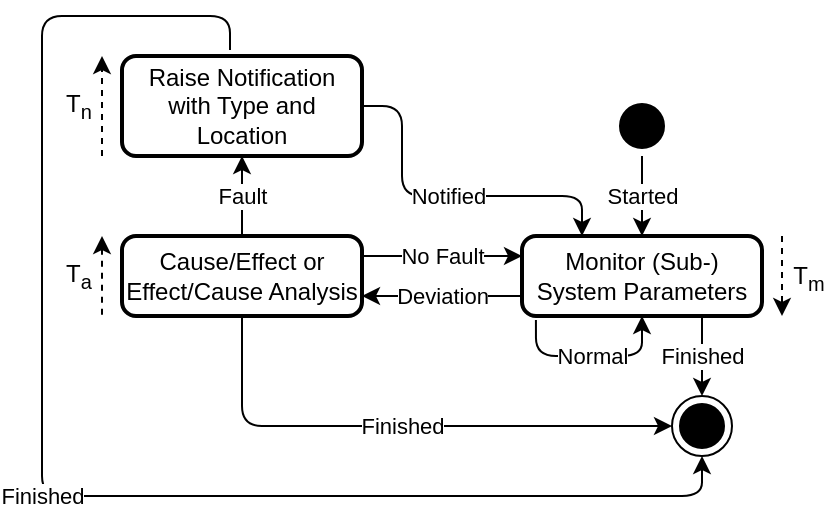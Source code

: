 <mxfile version="13.1.3" type="device"><diagram id="C5RBs43oDa-KdzZeNtuy" name="Page-1"><mxGraphModel dx="786" dy="442" grid="1" gridSize="10" guides="1" tooltips="1" connect="1" arrows="1" fold="1" page="1" pageScale="1" pageWidth="827" pageHeight="1169" math="0" shadow="0"><root><mxCell id="WIyWlLk6GJQsqaUBKTNV-0"/><mxCell id="WIyWlLk6GJQsqaUBKTNV-1" parent="WIyWlLk6GJQsqaUBKTNV-0"/><mxCell id="gS6o8VqeqXPsHkakJWrJ-3" value="Monitor (Sub-) System Parameters" style="rounded=1;whiteSpace=wrap;html=1;absoluteArcSize=1;arcSize=14;strokeWidth=2;" parent="WIyWlLk6GJQsqaUBKTNV-1" vertex="1"><mxGeometry x="320" y="360" width="120" height="40" as="geometry"/></mxCell><mxCell id="gS6o8VqeqXPsHkakJWrJ-13" value="Cause/Effect or Effect/Cause Analysis" style="rounded=1;whiteSpace=wrap;html=1;absoluteArcSize=1;arcSize=14;strokeWidth=2;" parent="WIyWlLk6GJQsqaUBKTNV-1" vertex="1"><mxGeometry x="120" y="360" width="120" height="40" as="geometry"/></mxCell><mxCell id="gS6o8VqeqXPsHkakJWrJ-45" value="" style="endArrow=none;html=1;dashed=1;startArrow=classic;startFill=1;endFill=0;" parent="WIyWlLk6GJQsqaUBKTNV-1" edge="1"><mxGeometry width="50" height="50" relative="1" as="geometry"><mxPoint x="110" y="360" as="sourcePoint"/><mxPoint x="110" y="400" as="targetPoint"/></mxGeometry></mxCell><mxCell id="ICovKSawRmAeMIJ5vwR8-33" value="" style="endArrow=classic;html=1;dashed=1;" parent="WIyWlLk6GJQsqaUBKTNV-1" edge="1"><mxGeometry width="50" height="50" relative="1" as="geometry"><mxPoint x="450" y="360" as="sourcePoint"/><mxPoint x="450" y="400" as="targetPoint"/></mxGeometry></mxCell><mxCell id="bqIy7C-xzIqh9TK-yOBw-4" value="T&lt;sub&gt;m&lt;/sub&gt;" style="text;html=1;align=center;verticalAlign=middle;resizable=0;points=[];autosize=1;" parent="WIyWlLk6GJQsqaUBKTNV-1" vertex="1"><mxGeometry x="448" y="371" width="30" height="20" as="geometry"/></mxCell><mxCell id="bqIy7C-xzIqh9TK-yOBw-5" value="T&lt;sub&gt;a&lt;/sub&gt;" style="text;html=1;align=center;verticalAlign=middle;resizable=0;points=[];autosize=1;" parent="WIyWlLk6GJQsqaUBKTNV-1" vertex="1"><mxGeometry x="83" y="370" width="30" height="20" as="geometry"/></mxCell><mxCell id="GI3Tt1d7Mf-_3Tp6GqAS-0" value="Raise Notification with Type and Location" style="rounded=1;whiteSpace=wrap;html=1;absoluteArcSize=1;arcSize=14;strokeWidth=2;" parent="WIyWlLk6GJQsqaUBKTNV-1" vertex="1"><mxGeometry x="120" y="270" width="120" height="50" as="geometry"/></mxCell><mxCell id="GI3Tt1d7Mf-_3Tp6GqAS-3" value="" style="endArrow=classic;html=1;dashed=1;" parent="WIyWlLk6GJQsqaUBKTNV-1" edge="1"><mxGeometry width="50" height="50" relative="1" as="geometry"><mxPoint x="110" y="320" as="sourcePoint"/><mxPoint x="110" y="270" as="targetPoint"/></mxGeometry></mxCell><mxCell id="GI3Tt1d7Mf-_3Tp6GqAS-4" value="T&lt;sub&gt;n&lt;/sub&gt;" style="text;html=1;align=center;verticalAlign=middle;resizable=0;points=[];autosize=1;" parent="WIyWlLk6GJQsqaUBKTNV-1" vertex="1"><mxGeometry x="83" y="285" width="30" height="20" as="geometry"/></mxCell><mxCell id="GoPek7mC3lbnzyX0omOw-0" value="" style="ellipse;html=1;shape=startState;fillColor=#000000;strokeColor=#000000;" vertex="1" parent="WIyWlLk6GJQsqaUBKTNV-1"><mxGeometry x="365" y="290" width="30" height="30" as="geometry"/></mxCell><mxCell id="GoPek7mC3lbnzyX0omOw-1" value="Started" style="endArrow=classic;html=1;exitX=0.5;exitY=1;exitDx=0;exitDy=0;entryX=0.5;entryY=0;entryDx=0;entryDy=0;" edge="1" parent="WIyWlLk6GJQsqaUBKTNV-1" source="GoPek7mC3lbnzyX0omOw-0" target="gS6o8VqeqXPsHkakJWrJ-3"><mxGeometry width="50" height="50" relative="1" as="geometry"><mxPoint x="400" y="310" as="sourcePoint"/><mxPoint x="430" y="330" as="targetPoint"/></mxGeometry></mxCell><mxCell id="GoPek7mC3lbnzyX0omOw-2" value="" style="ellipse;html=1;shape=endState;fillColor=#000000;strokeColor=#000000;" vertex="1" parent="WIyWlLk6GJQsqaUBKTNV-1"><mxGeometry x="395" y="440" width="30" height="30" as="geometry"/></mxCell><mxCell id="GoPek7mC3lbnzyX0omOw-3" value="Finished" style="endArrow=classic;html=1;exitX=0.75;exitY=1;exitDx=0;exitDy=0;" edge="1" parent="WIyWlLk6GJQsqaUBKTNV-1" target="GoPek7mC3lbnzyX0omOw-2" source="gS6o8VqeqXPsHkakJWrJ-3"><mxGeometry width="50" height="50" relative="1" as="geometry"><mxPoint x="470" y="430" as="sourcePoint"/><mxPoint x="720" y="700" as="targetPoint"/></mxGeometry></mxCell><mxCell id="GoPek7mC3lbnzyX0omOw-4" value="Normal" style="endArrow=none;html=1;exitX=0.5;exitY=1;exitDx=0;exitDy=0;entryX=0.058;entryY=1.05;entryDx=0;entryDy=0;entryPerimeter=0;startArrow=classic;startFill=1;endFill=0;" edge="1" parent="WIyWlLk6GJQsqaUBKTNV-1" source="gS6o8VqeqXPsHkakJWrJ-3" target="gS6o8VqeqXPsHkakJWrJ-3"><mxGeometry width="50" height="50" relative="1" as="geometry"><mxPoint x="390" y="340" as="sourcePoint"/><mxPoint x="440" y="290" as="targetPoint"/><Array as="points"><mxPoint x="380" y="420"/><mxPoint x="327" y="420"/></Array></mxGeometry></mxCell><mxCell id="GoPek7mC3lbnzyX0omOw-5" value="Deviation" style="endArrow=classic;html=1;exitX=0;exitY=0.75;exitDx=0;exitDy=0;entryX=1;entryY=0.75;entryDx=0;entryDy=0;" edge="1" parent="WIyWlLk6GJQsqaUBKTNV-1" source="gS6o8VqeqXPsHkakJWrJ-3" target="gS6o8VqeqXPsHkakJWrJ-13"><mxGeometry width="50" height="50" relative="1" as="geometry"><mxPoint x="390" y="340" as="sourcePoint"/><mxPoint x="240" y="370" as="targetPoint"/></mxGeometry></mxCell><mxCell id="GoPek7mC3lbnzyX0omOw-6" value="Finished" style="endArrow=classic;html=1;exitX=0.5;exitY=1;exitDx=0;exitDy=0;entryX=0;entryY=0.5;entryDx=0;entryDy=0;" edge="1" parent="WIyWlLk6GJQsqaUBKTNV-1" source="gS6o8VqeqXPsHkakJWrJ-13" target="GoPek7mC3lbnzyX0omOw-2"><mxGeometry width="50" height="50" relative="1" as="geometry"><mxPoint x="390" y="340" as="sourcePoint"/><mxPoint x="440" y="290" as="targetPoint"/><Array as="points"><mxPoint x="180" y="455"/></Array></mxGeometry></mxCell><mxCell id="GoPek7mC3lbnzyX0omOw-7" value="Fault" style="endArrow=classic;html=1;exitX=0.5;exitY=0;exitDx=0;exitDy=0;entryX=0.5;entryY=1;entryDx=0;entryDy=0;" edge="1" parent="WIyWlLk6GJQsqaUBKTNV-1" source="gS6o8VqeqXPsHkakJWrJ-13" target="GI3Tt1d7Mf-_3Tp6GqAS-0"><mxGeometry width="50" height="50" relative="1" as="geometry"><mxPoint x="390" y="340" as="sourcePoint"/><mxPoint x="440" y="290" as="targetPoint"/></mxGeometry></mxCell><mxCell id="GoPek7mC3lbnzyX0omOw-8" value="No Fault" style="endArrow=classic;html=1;exitX=1;exitY=0.25;exitDx=0;exitDy=0;entryX=0;entryY=0.25;entryDx=0;entryDy=0;" edge="1" parent="WIyWlLk6GJQsqaUBKTNV-1" source="gS6o8VqeqXPsHkakJWrJ-13" target="gS6o8VqeqXPsHkakJWrJ-3"><mxGeometry width="50" height="50" relative="1" as="geometry"><mxPoint x="390" y="340" as="sourcePoint"/><mxPoint x="440" y="290" as="targetPoint"/></mxGeometry></mxCell><mxCell id="GoPek7mC3lbnzyX0omOw-9" value="Notified" style="endArrow=classic;html=1;exitX=1;exitY=0.5;exitDx=0;exitDy=0;entryX=0.25;entryY=0;entryDx=0;entryDy=0;" edge="1" parent="WIyWlLk6GJQsqaUBKTNV-1" source="GI3Tt1d7Mf-_3Tp6GqAS-0" target="gS6o8VqeqXPsHkakJWrJ-3"><mxGeometry width="50" height="50" relative="1" as="geometry"><mxPoint x="390" y="340" as="sourcePoint"/><mxPoint x="440" y="290" as="targetPoint"/><Array as="points"><mxPoint x="260" y="295"/><mxPoint x="260" y="340"/><mxPoint x="350" y="340"/></Array></mxGeometry></mxCell><mxCell id="GoPek7mC3lbnzyX0omOw-10" value="Finished" style="endArrow=classic;html=1;exitX=0.45;exitY=-0.06;exitDx=0;exitDy=0;exitPerimeter=0;entryX=0.5;entryY=1;entryDx=0;entryDy=0;" edge="1" parent="WIyWlLk6GJQsqaUBKTNV-1" source="GI3Tt1d7Mf-_3Tp6GqAS-0" target="GoPek7mC3lbnzyX0omOw-2"><mxGeometry width="50" height="50" relative="1" as="geometry"><mxPoint x="390" y="340" as="sourcePoint"/><mxPoint x="240" y="702" as="targetPoint"/><Array as="points"><mxPoint x="174" y="250"/><mxPoint x="80" y="250"/><mxPoint x="80" y="490"/><mxPoint x="410" y="490"/></Array></mxGeometry></mxCell></root></mxGraphModel></diagram></mxfile>